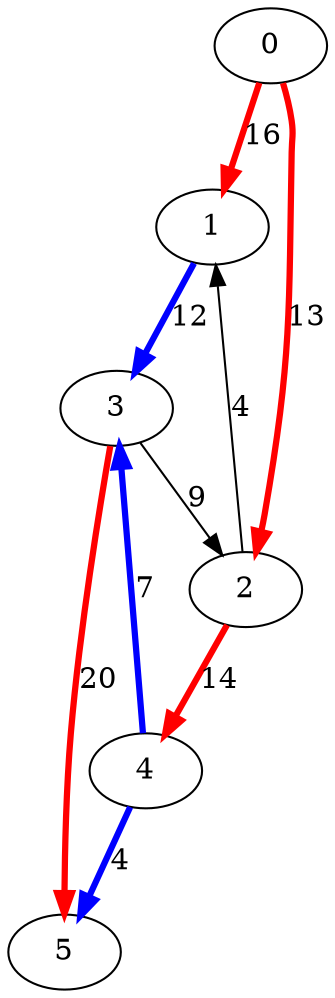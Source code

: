 digraph {
    0 -> 1[label="16",color=red,penwidth=3.0];
    0 -> 2[label="13", color=red,penwidth=3.0];
    1 -> 3[label="12",color=blue,penwidth=3.0];
    2 -> 1[label="4"];
    2 -> 4[label="14", color=red,penwidth=3.0];
    3 -> 2[label="9"];
    3 -> 5[label="20",color=red,penwidth=3.0];
    4 -> 3[label="7", color=blue,penwidth=3.0];
    4 -> 5[label="4",color=blue,penwidth=3.0];
}
